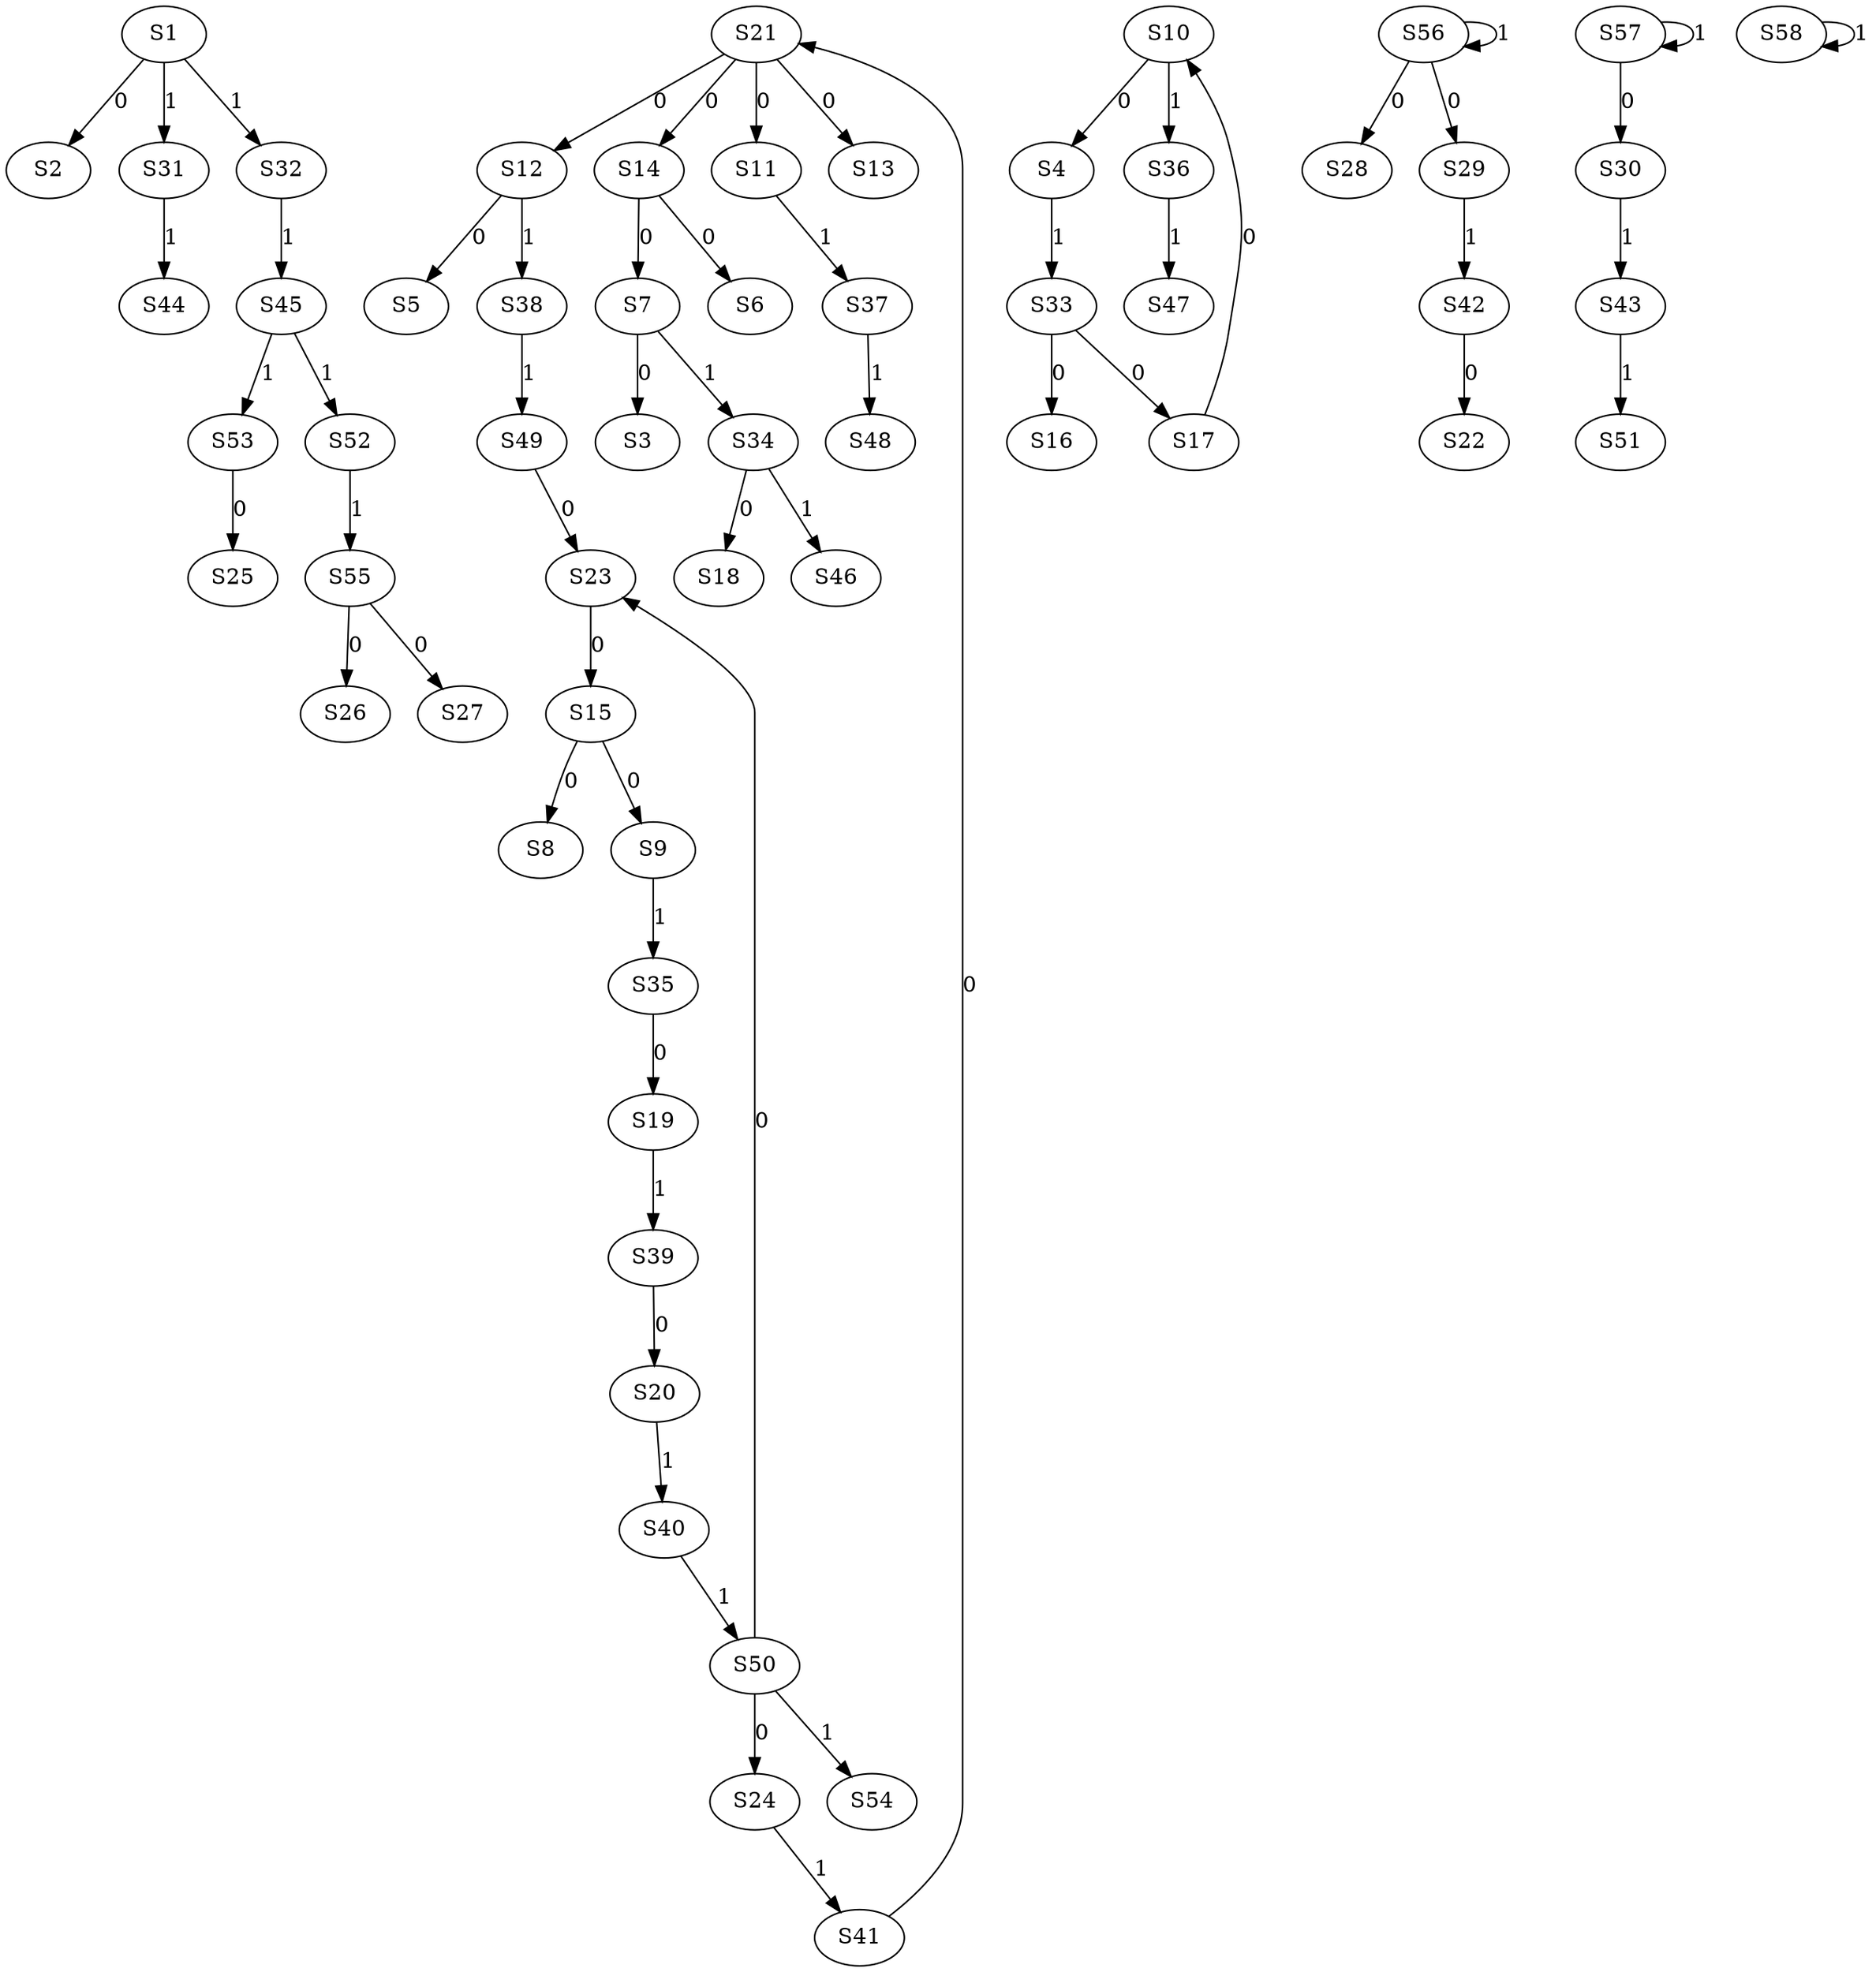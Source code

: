 strict digraph {
	S1 -> S2 [ label = 0 ];
	S7 -> S3 [ label = 0 ];
	S10 -> S4 [ label = 0 ];
	S12 -> S5 [ label = 0 ];
	S14 -> S6 [ label = 0 ];
	S14 -> S7 [ label = 0 ];
	S15 -> S8 [ label = 0 ];
	S15 -> S9 [ label = 0 ];
	S17 -> S10 [ label = 0 ];
	S21 -> S11 [ label = 0 ];
	S21 -> S12 [ label = 0 ];
	S21 -> S13 [ label = 0 ];
	S21 -> S14 [ label = 0 ];
	S23 -> S15 [ label = 0 ];
	S33 -> S16 [ label = 0 ];
	S33 -> S17 [ label = 0 ];
	S34 -> S18 [ label = 0 ];
	S35 -> S19 [ label = 0 ];
	S39 -> S20 [ label = 0 ];
	S41 -> S21 [ label = 0 ];
	S42 -> S22 [ label = 0 ];
	S50 -> S23 [ label = 0 ];
	S50 -> S24 [ label = 0 ];
	S53 -> S25 [ label = 0 ];
	S55 -> S26 [ label = 0 ];
	S55 -> S27 [ label = 0 ];
	S56 -> S28 [ label = 0 ];
	S56 -> S29 [ label = 0 ];
	S57 -> S30 [ label = 0 ];
	S1 -> S31 [ label = 1 ];
	S1 -> S32 [ label = 1 ];
	S4 -> S33 [ label = 1 ];
	S7 -> S34 [ label = 1 ];
	S9 -> S35 [ label = 1 ];
	S10 -> S36 [ label = 1 ];
	S11 -> S37 [ label = 1 ];
	S12 -> S38 [ label = 1 ];
	S19 -> S39 [ label = 1 ];
	S20 -> S40 [ label = 1 ];
	S24 -> S41 [ label = 1 ];
	S29 -> S42 [ label = 1 ];
	S30 -> S43 [ label = 1 ];
	S31 -> S44 [ label = 1 ];
	S32 -> S45 [ label = 1 ];
	S34 -> S46 [ label = 1 ];
	S36 -> S47 [ label = 1 ];
	S37 -> S48 [ label = 1 ];
	S38 -> S49 [ label = 1 ];
	S40 -> S50 [ label = 1 ];
	S43 -> S51 [ label = 1 ];
	S45 -> S52 [ label = 1 ];
	S45 -> S53 [ label = 1 ];
	S50 -> S54 [ label = 1 ];
	S52 -> S55 [ label = 1 ];
	S56 -> S56 [ label = 1 ];
	S57 -> S57 [ label = 1 ];
	S58 -> S58 [ label = 1 ];
	S49 -> S23 [ label = 0 ];
}